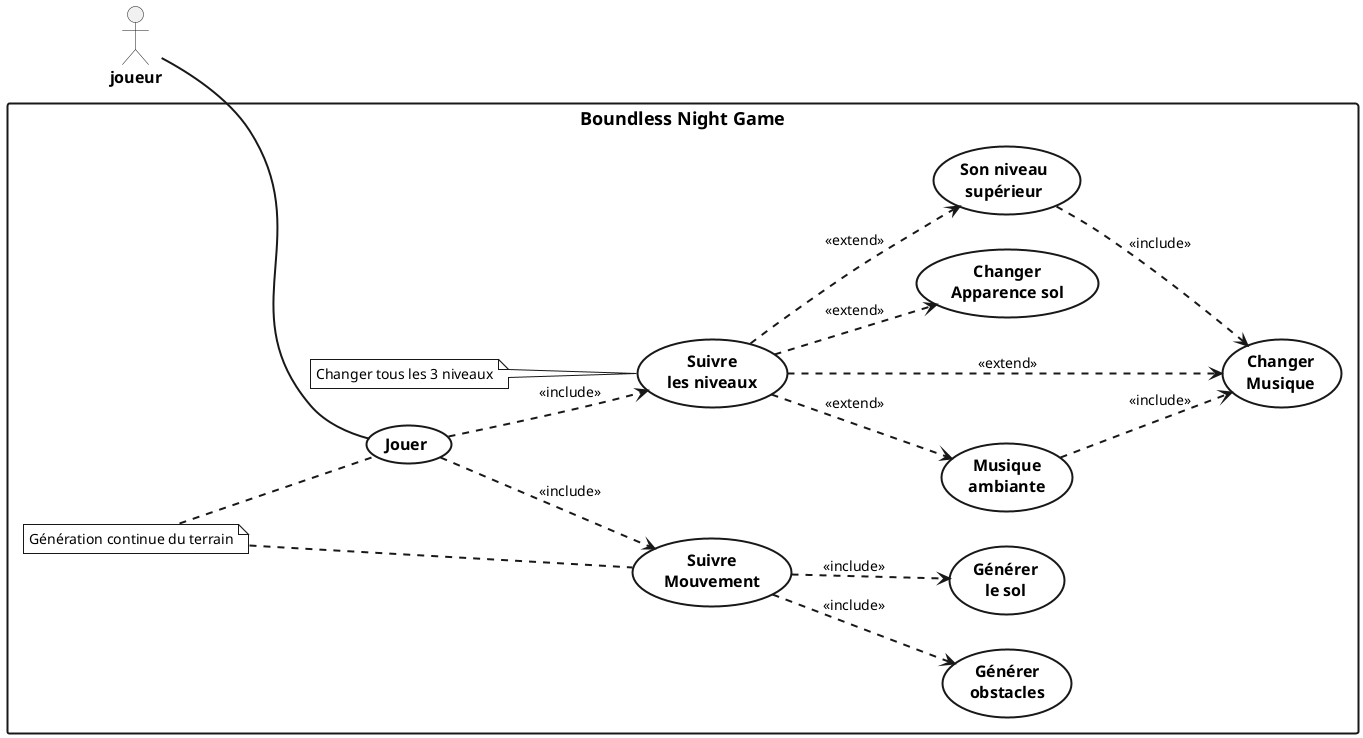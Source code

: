 @startuml
left to right direction
skinparam packageStyle rectangle

skinparam monochrome true
skinparam shadowing false
skinparam defaultFontName Arial
skinparam defaultFontSize 14

skinparam usecase {
  FontSize 16
  FontStyle bold
  BackgroundColor white
  BorderThickness 2
}

skinparam note {
  FontSize 14
  BackgroundColor white
  BorderThickness 1
}

skinparam actor {
  FontSize 16
  FontStyle bold
}

skinparam rectangle {
  FontSize 18
  FontStyle bold
  BorderThickness 2
}

skinparam arrow {
  Thickness 2
}

actor joueur

rectangle "Boundless Night Game" {
    usecase "Jouer" as UC1
    usecase "Suivre\nles niveaux" as UC2
    usecase "Suivre\nMouvement" as UC3
    usecase "Changer\nApparence sol" as UC4
    usecase "Son niveau\nsupérieur" as UC5
    usecase "Musique\nambiante" as UC6
    usecase "Changer\nMusique" as UC7
    usecase "Générer\nobstacles" as UC8
    usecase "Générer\nle sol" as UC9
    
    note "Changer tous les 3 niveaux" as N1
    note "Génération continue du terrain" as N2
    
    joueur -- UC1
    UC1 ..> UC2 : <<include>>
    UC1 ..> UC3 : <<include>>
    
    UC2 ..> UC4 : <<extend>>
    UC2 ..> UC5 : <<extend>>
    UC2 ..> UC6 : <<extend>>
    UC2 ..> UC7 : <<extend>>
    
    UC5 ..> UC7 : <<include>>
    UC6 ..> UC7 : <<include>>
    
    UC3 ..> UC8 : <<include>>
    UC3 ..> UC9 : <<include>>
    
    N1 .. UC2
    N2 .. UC1
    N2 .. UC3
}

@enduml 